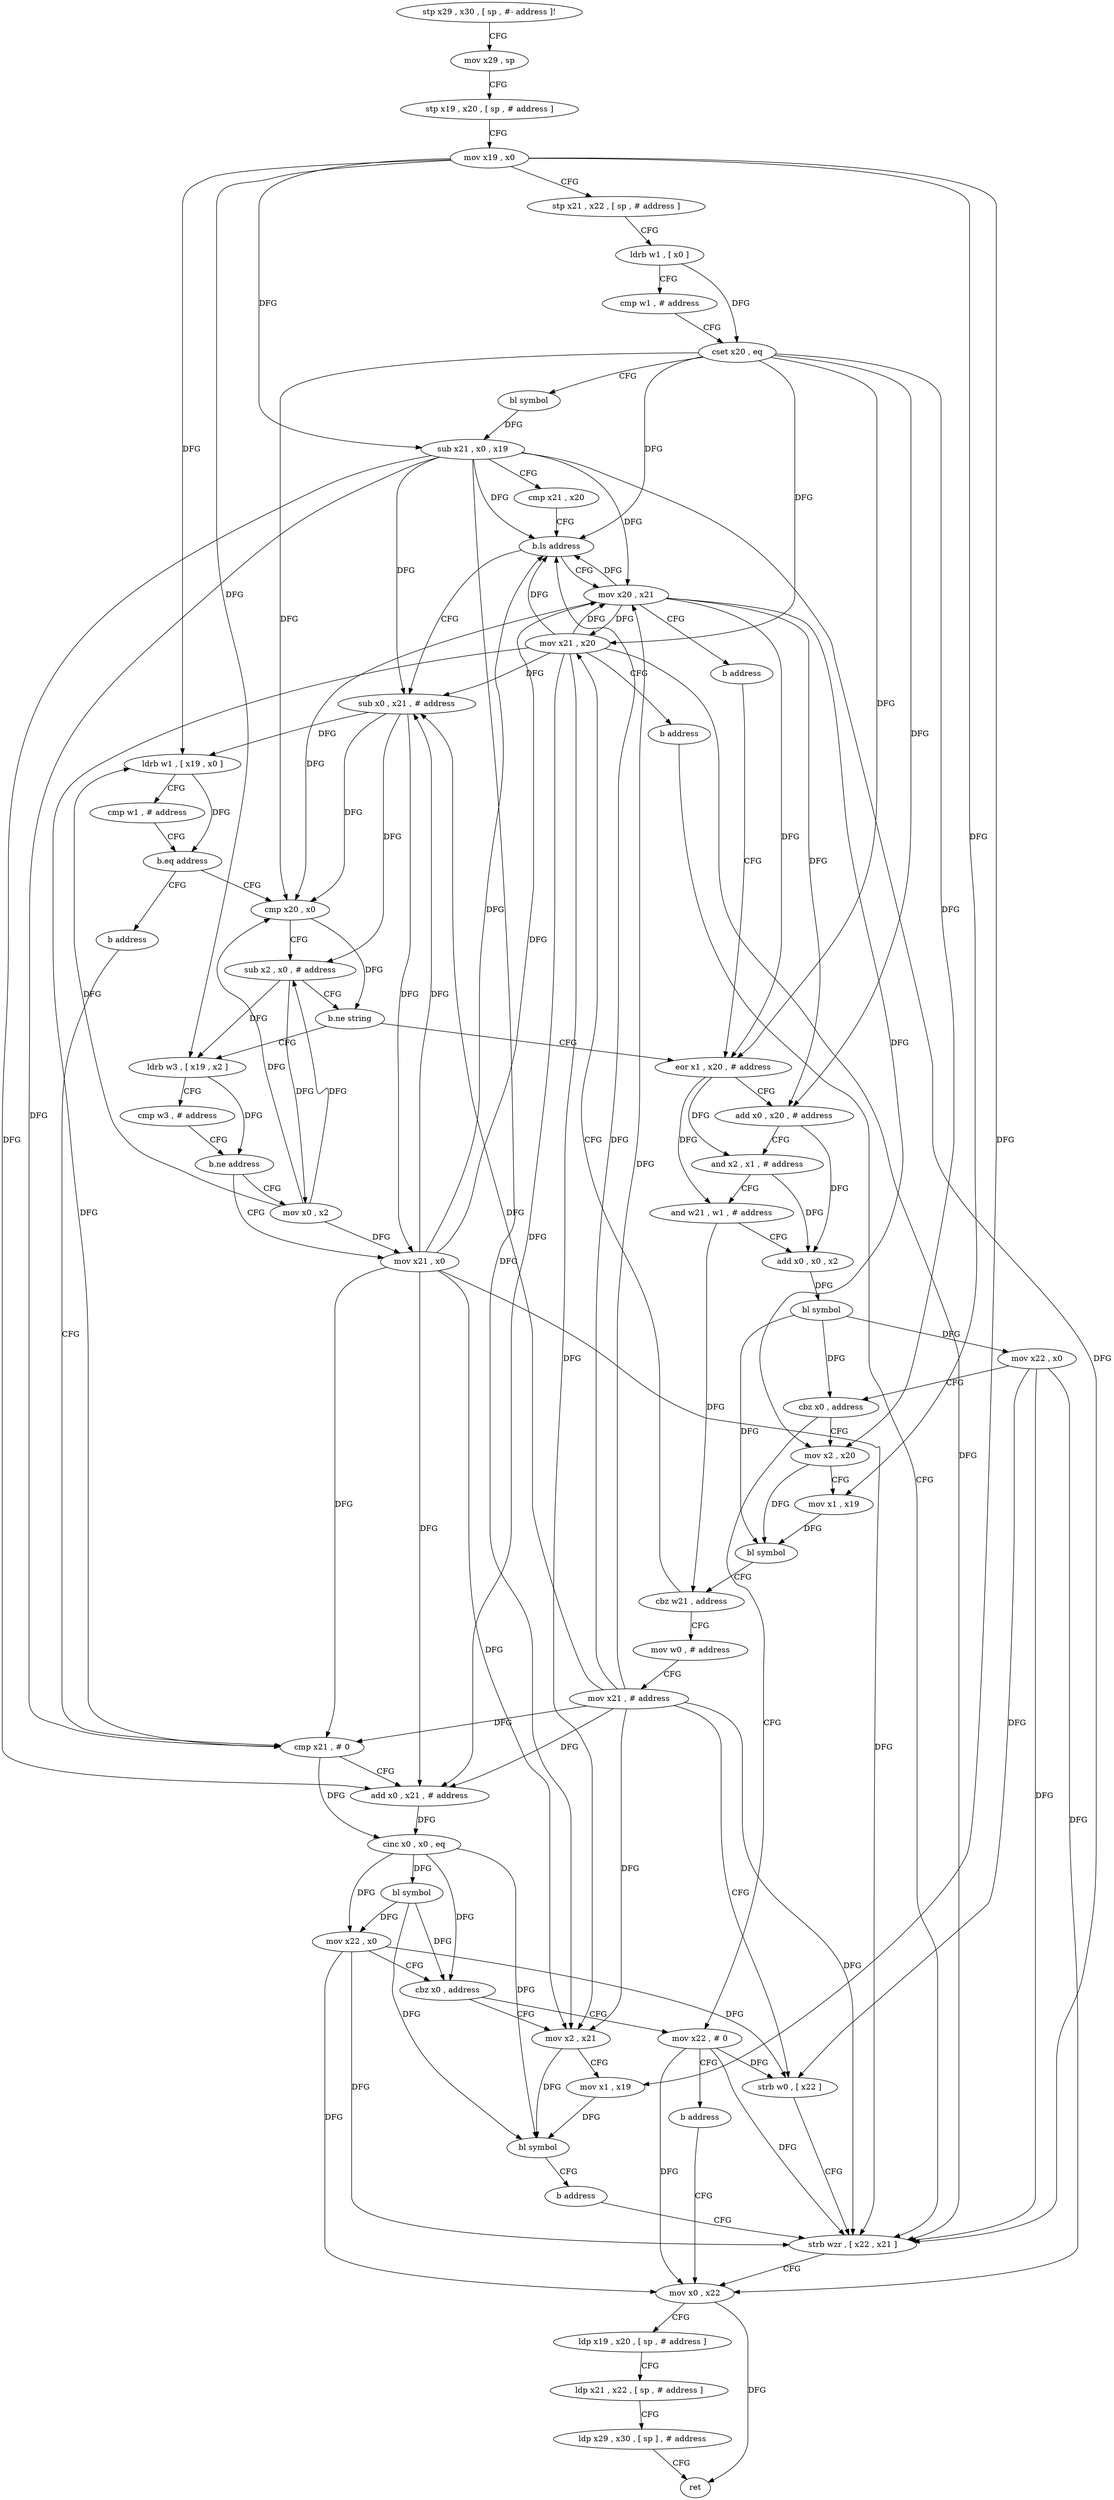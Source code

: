digraph "func" {
"4294768" [label = "stp x29 , x30 , [ sp , #- address ]!" ]
"4294772" [label = "mov x29 , sp" ]
"4294776" [label = "stp x19 , x20 , [ sp , # address ]" ]
"4294780" [label = "mov x19 , x0" ]
"4294784" [label = "stp x21 , x22 , [ sp , # address ]" ]
"4294788" [label = "ldrb w1 , [ x0 ]" ]
"4294792" [label = "cmp w1 , # address" ]
"4294796" [label = "cset x20 , eq" ]
"4294800" [label = "bl symbol" ]
"4294804" [label = "sub x21 , x0 , x19" ]
"4294808" [label = "cmp x21 , x20" ]
"4294812" [label = "b.ls address" ]
"4295004" [label = "mov x20 , x21" ]
"4294816" [label = "sub x0 , x21 , # address" ]
"4295008" [label = "b address" ]
"4294868" [label = "eor x1 , x20 , # address" ]
"4294820" [label = "ldrb w1 , [ x19 , x0 ]" ]
"4294824" [label = "cmp w1 , # address" ]
"4294828" [label = "b.eq address" ]
"4294856" [label = "cmp x20 , x0" ]
"4294832" [label = "b address" ]
"4294872" [label = "add x0 , x20 , # address" ]
"4294876" [label = "and x2 , x1 , # address" ]
"4294880" [label = "and w21 , w1 , # address" ]
"4294884" [label = "add x0 , x0 , x2" ]
"4294888" [label = "bl symbol" ]
"4294892" [label = "mov x22 , x0" ]
"4294896" [label = "cbz x0 , address" ]
"4294996" [label = "mov x22 , # 0" ]
"4294900" [label = "mov x2 , x20" ]
"4294860" [label = "sub x2 , x0 , # address" ]
"4294864" [label = "b.ne string" ]
"4294840" [label = "ldrb w3 , [ x19 , x2 ]" ]
"4294956" [label = "cmp x21 , # 0" ]
"4295000" [label = "b address" ]
"4294932" [label = "mov x0 , x22" ]
"4294904" [label = "mov x1 , x19" ]
"4294908" [label = "bl symbol" ]
"4294912" [label = "cbz w21 , address" ]
"4295012" [label = "mov x21 , x20" ]
"4294916" [label = "mov w0 , # address" ]
"4294844" [label = "cmp w3 , # address" ]
"4294848" [label = "b.ne address" ]
"4294952" [label = "mov x21 , x0" ]
"4294852" [label = "mov x0 , x2" ]
"4294960" [label = "add x0 , x21 , # address" ]
"4294964" [label = "cinc x0 , x0 , eq" ]
"4294968" [label = "bl symbol" ]
"4294972" [label = "mov x22 , x0" ]
"4294976" [label = "cbz x0 , address" ]
"4294980" [label = "mov x2 , x21" ]
"4294936" [label = "ldp x19 , x20 , [ sp , # address ]" ]
"4294940" [label = "ldp x21 , x22 , [ sp , # address ]" ]
"4294944" [label = "ldp x29 , x30 , [ sp ] , # address" ]
"4294948" [label = "ret" ]
"4295016" [label = "b address" ]
"4294928" [label = "strb wzr , [ x22 , x21 ]" ]
"4294920" [label = "mov x21 , # address" ]
"4294924" [label = "strb w0 , [ x22 ]" ]
"4294984" [label = "mov x1 , x19" ]
"4294988" [label = "bl symbol" ]
"4294992" [label = "b address" ]
"4294768" -> "4294772" [ label = "CFG" ]
"4294772" -> "4294776" [ label = "CFG" ]
"4294776" -> "4294780" [ label = "CFG" ]
"4294780" -> "4294784" [ label = "CFG" ]
"4294780" -> "4294804" [ label = "DFG" ]
"4294780" -> "4294820" [ label = "DFG" ]
"4294780" -> "4294904" [ label = "DFG" ]
"4294780" -> "4294840" [ label = "DFG" ]
"4294780" -> "4294984" [ label = "DFG" ]
"4294784" -> "4294788" [ label = "CFG" ]
"4294788" -> "4294792" [ label = "CFG" ]
"4294788" -> "4294796" [ label = "DFG" ]
"4294792" -> "4294796" [ label = "CFG" ]
"4294796" -> "4294800" [ label = "CFG" ]
"4294796" -> "4294812" [ label = "DFG" ]
"4294796" -> "4294868" [ label = "DFG" ]
"4294796" -> "4294872" [ label = "DFG" ]
"4294796" -> "4294856" [ label = "DFG" ]
"4294796" -> "4294900" [ label = "DFG" ]
"4294796" -> "4295012" [ label = "DFG" ]
"4294800" -> "4294804" [ label = "DFG" ]
"4294804" -> "4294808" [ label = "CFG" ]
"4294804" -> "4294812" [ label = "DFG" ]
"4294804" -> "4295004" [ label = "DFG" ]
"4294804" -> "4294816" [ label = "DFG" ]
"4294804" -> "4294956" [ label = "DFG" ]
"4294804" -> "4294960" [ label = "DFG" ]
"4294804" -> "4294928" [ label = "DFG" ]
"4294804" -> "4294980" [ label = "DFG" ]
"4294808" -> "4294812" [ label = "CFG" ]
"4294812" -> "4295004" [ label = "CFG" ]
"4294812" -> "4294816" [ label = "CFG" ]
"4295004" -> "4295008" [ label = "CFG" ]
"4295004" -> "4294812" [ label = "DFG" ]
"4295004" -> "4294868" [ label = "DFG" ]
"4295004" -> "4294872" [ label = "DFG" ]
"4295004" -> "4294856" [ label = "DFG" ]
"4295004" -> "4294900" [ label = "DFG" ]
"4295004" -> "4295012" [ label = "DFG" ]
"4294816" -> "4294820" [ label = "DFG" ]
"4294816" -> "4294856" [ label = "DFG" ]
"4294816" -> "4294860" [ label = "DFG" ]
"4294816" -> "4294952" [ label = "DFG" ]
"4295008" -> "4294868" [ label = "CFG" ]
"4294868" -> "4294872" [ label = "CFG" ]
"4294868" -> "4294876" [ label = "DFG" ]
"4294868" -> "4294880" [ label = "DFG" ]
"4294820" -> "4294824" [ label = "CFG" ]
"4294820" -> "4294828" [ label = "DFG" ]
"4294824" -> "4294828" [ label = "CFG" ]
"4294828" -> "4294856" [ label = "CFG" ]
"4294828" -> "4294832" [ label = "CFG" ]
"4294856" -> "4294860" [ label = "CFG" ]
"4294856" -> "4294864" [ label = "DFG" ]
"4294832" -> "4294956" [ label = "CFG" ]
"4294872" -> "4294876" [ label = "CFG" ]
"4294872" -> "4294884" [ label = "DFG" ]
"4294876" -> "4294880" [ label = "CFG" ]
"4294876" -> "4294884" [ label = "DFG" ]
"4294880" -> "4294884" [ label = "CFG" ]
"4294880" -> "4294912" [ label = "DFG" ]
"4294884" -> "4294888" [ label = "DFG" ]
"4294888" -> "4294892" [ label = "DFG" ]
"4294888" -> "4294896" [ label = "DFG" ]
"4294888" -> "4294908" [ label = "DFG" ]
"4294892" -> "4294896" [ label = "CFG" ]
"4294892" -> "4294932" [ label = "DFG" ]
"4294892" -> "4294924" [ label = "DFG" ]
"4294892" -> "4294928" [ label = "DFG" ]
"4294896" -> "4294996" [ label = "CFG" ]
"4294896" -> "4294900" [ label = "CFG" ]
"4294996" -> "4295000" [ label = "CFG" ]
"4294996" -> "4294932" [ label = "DFG" ]
"4294996" -> "4294924" [ label = "DFG" ]
"4294996" -> "4294928" [ label = "DFG" ]
"4294900" -> "4294904" [ label = "CFG" ]
"4294900" -> "4294908" [ label = "DFG" ]
"4294860" -> "4294864" [ label = "CFG" ]
"4294860" -> "4294840" [ label = "DFG" ]
"4294860" -> "4294852" [ label = "DFG" ]
"4294864" -> "4294840" [ label = "CFG" ]
"4294864" -> "4294868" [ label = "CFG" ]
"4294840" -> "4294844" [ label = "CFG" ]
"4294840" -> "4294848" [ label = "DFG" ]
"4294956" -> "4294960" [ label = "CFG" ]
"4294956" -> "4294964" [ label = "DFG" ]
"4295000" -> "4294932" [ label = "CFG" ]
"4294932" -> "4294936" [ label = "CFG" ]
"4294932" -> "4294948" [ label = "DFG" ]
"4294904" -> "4294908" [ label = "DFG" ]
"4294908" -> "4294912" [ label = "CFG" ]
"4294912" -> "4295012" [ label = "CFG" ]
"4294912" -> "4294916" [ label = "CFG" ]
"4295012" -> "4295016" [ label = "CFG" ]
"4295012" -> "4295004" [ label = "DFG" ]
"4295012" -> "4294816" [ label = "DFG" ]
"4295012" -> "4294956" [ label = "DFG" ]
"4295012" -> "4294960" [ label = "DFG" ]
"4295012" -> "4294812" [ label = "DFG" ]
"4295012" -> "4294928" [ label = "DFG" ]
"4295012" -> "4294980" [ label = "DFG" ]
"4294916" -> "4294920" [ label = "CFG" ]
"4294844" -> "4294848" [ label = "CFG" ]
"4294848" -> "4294952" [ label = "CFG" ]
"4294848" -> "4294852" [ label = "CFG" ]
"4294952" -> "4294956" [ label = "DFG" ]
"4294952" -> "4295004" [ label = "DFG" ]
"4294952" -> "4294816" [ label = "DFG" ]
"4294952" -> "4294960" [ label = "DFG" ]
"4294952" -> "4294812" [ label = "DFG" ]
"4294952" -> "4294928" [ label = "DFG" ]
"4294952" -> "4294980" [ label = "DFG" ]
"4294852" -> "4294856" [ label = "DFG" ]
"4294852" -> "4294820" [ label = "DFG" ]
"4294852" -> "4294860" [ label = "DFG" ]
"4294852" -> "4294952" [ label = "DFG" ]
"4294960" -> "4294964" [ label = "DFG" ]
"4294964" -> "4294968" [ label = "DFG" ]
"4294964" -> "4294972" [ label = "DFG" ]
"4294964" -> "4294976" [ label = "DFG" ]
"4294964" -> "4294988" [ label = "DFG" ]
"4294968" -> "4294972" [ label = "DFG" ]
"4294968" -> "4294976" [ label = "DFG" ]
"4294968" -> "4294988" [ label = "DFG" ]
"4294972" -> "4294976" [ label = "CFG" ]
"4294972" -> "4294932" [ label = "DFG" ]
"4294972" -> "4294924" [ label = "DFG" ]
"4294972" -> "4294928" [ label = "DFG" ]
"4294976" -> "4294996" [ label = "CFG" ]
"4294976" -> "4294980" [ label = "CFG" ]
"4294980" -> "4294984" [ label = "CFG" ]
"4294980" -> "4294988" [ label = "DFG" ]
"4294936" -> "4294940" [ label = "CFG" ]
"4294940" -> "4294944" [ label = "CFG" ]
"4294944" -> "4294948" [ label = "CFG" ]
"4295016" -> "4294928" [ label = "CFG" ]
"4294928" -> "4294932" [ label = "CFG" ]
"4294920" -> "4294924" [ label = "CFG" ]
"4294920" -> "4295004" [ label = "DFG" ]
"4294920" -> "4294816" [ label = "DFG" ]
"4294920" -> "4294956" [ label = "DFG" ]
"4294920" -> "4294960" [ label = "DFG" ]
"4294920" -> "4294812" [ label = "DFG" ]
"4294920" -> "4294928" [ label = "DFG" ]
"4294920" -> "4294980" [ label = "DFG" ]
"4294924" -> "4294928" [ label = "CFG" ]
"4294984" -> "4294988" [ label = "DFG" ]
"4294988" -> "4294992" [ label = "CFG" ]
"4294992" -> "4294928" [ label = "CFG" ]
}
